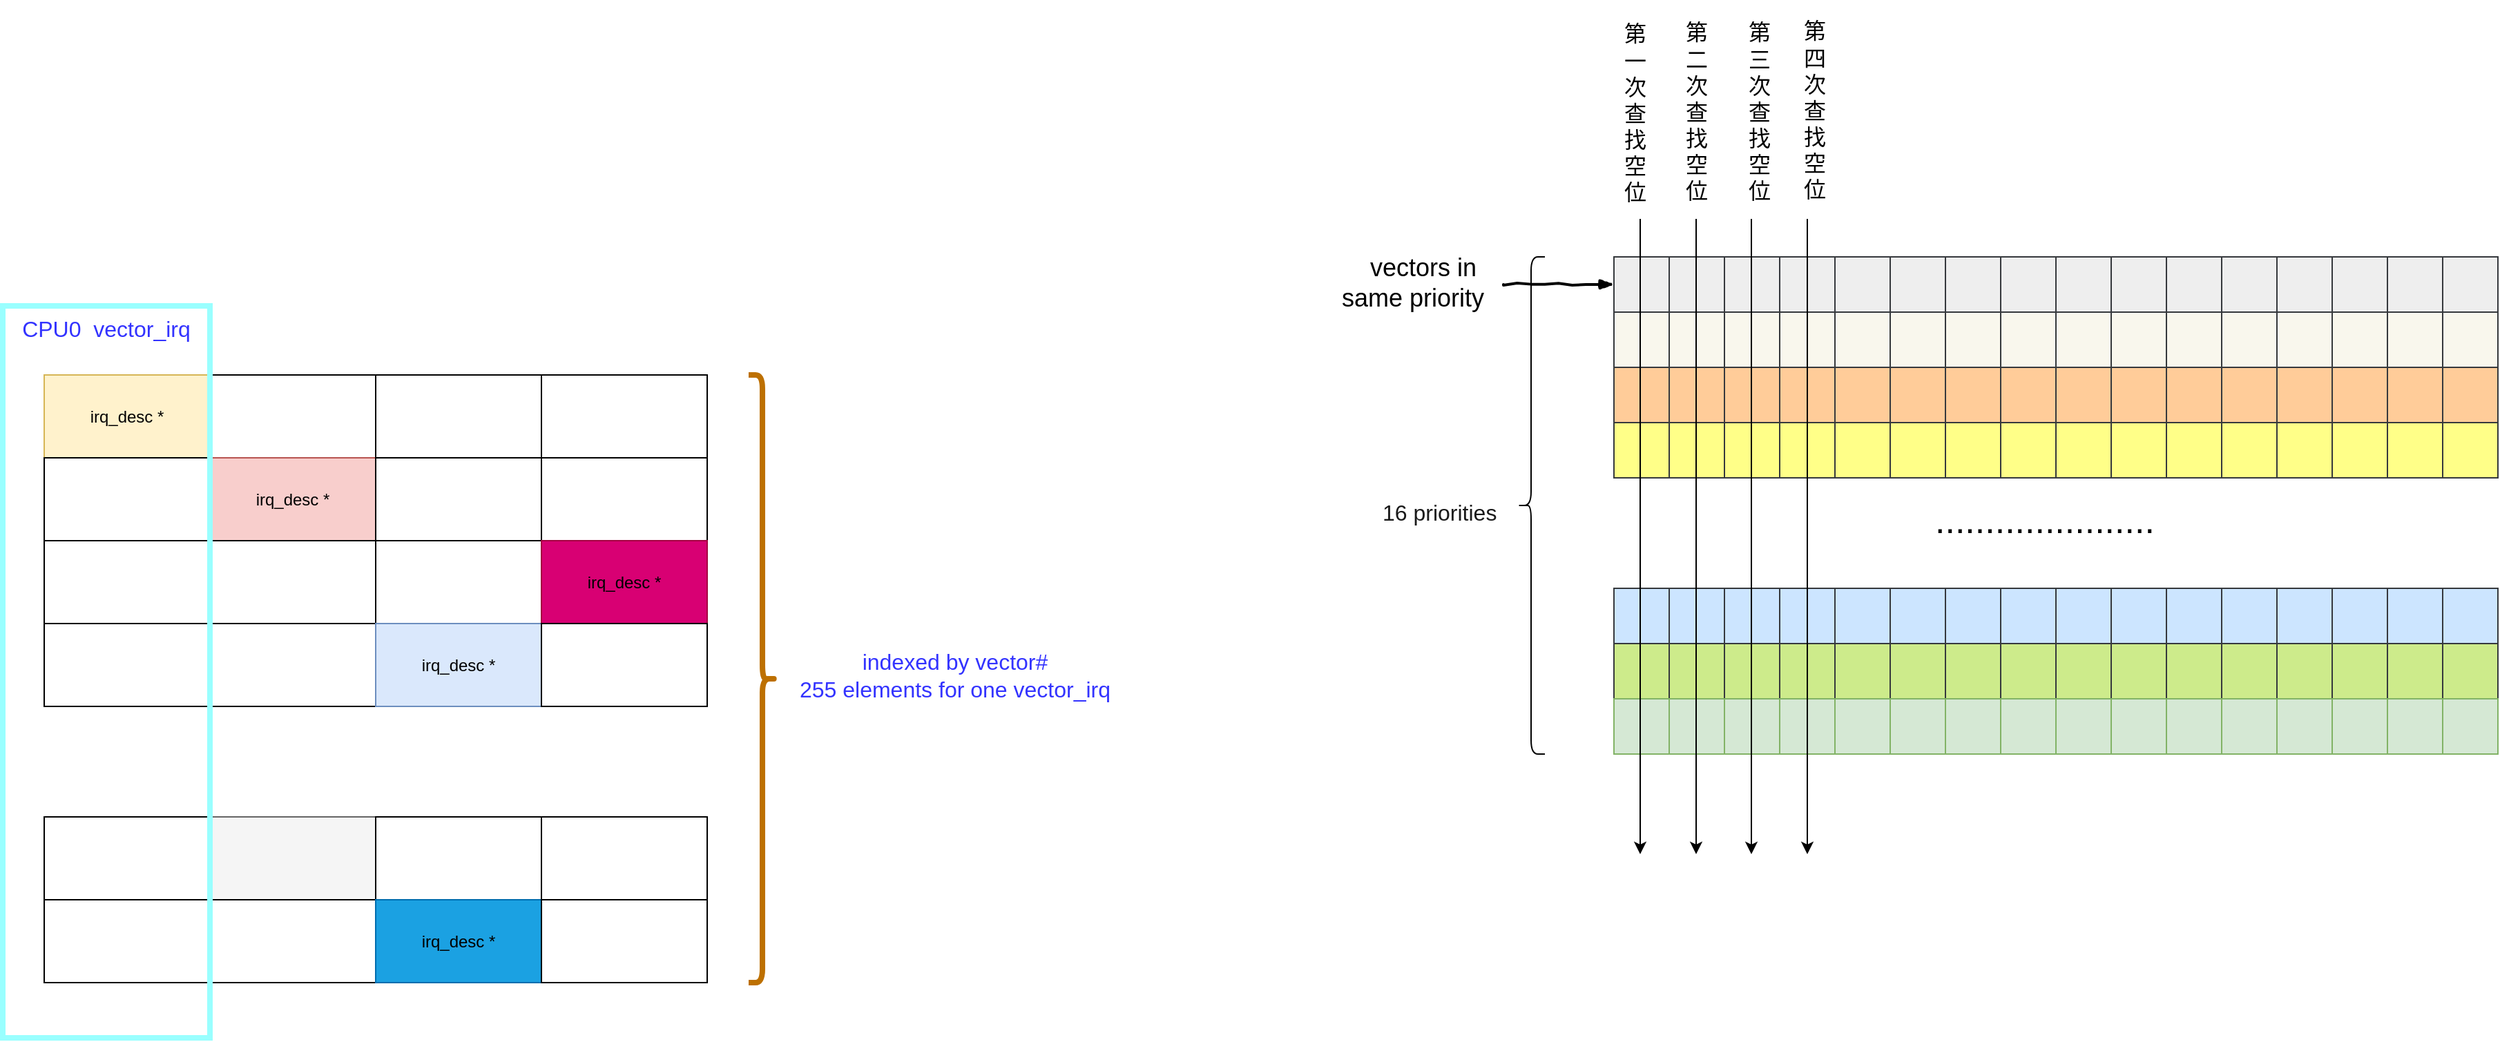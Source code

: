 <mxfile version="11.0.1" type="google"><diagram id="xqslfXuTKMQfwQznlj1H" name="Page-1"><mxGraphModel dx="1673" dy="1279" grid="1" gridSize="10" guides="1" tooltips="1" connect="1" arrows="1" fold="1" page="0" pageScale="1" pageWidth="827" pageHeight="1169" background="none" math="0" shadow="0"><root><mxCell id="0"/><mxCell id="1" parent="0"/><mxCell id="KPpeblg0DVU5gqMmjNjq-1" value="irq_desc *" style="rounded=0;whiteSpace=wrap;html=1;fillColor=#fff2cc;strokeColor=#d6b656;" vertex="1" parent="1"><mxGeometry x="107" y="122.5" width="120" height="60" as="geometry"/></mxCell><mxCell id="KPpeblg0DVU5gqMmjNjq-2" value="" style="rounded=0;whiteSpace=wrap;html=1;" vertex="1" parent="1"><mxGeometry x="107" y="182.5" width="120" height="60" as="geometry"/></mxCell><mxCell id="KPpeblg0DVU5gqMmjNjq-3" value="" style="rounded=0;whiteSpace=wrap;html=1;" vertex="1" parent="1"><mxGeometry x="107" y="242.5" width="120" height="60" as="geometry"/></mxCell><mxCell id="KPpeblg0DVU5gqMmjNjq-4" value="" style="rounded=0;whiteSpace=wrap;html=1;" vertex="1" parent="1"><mxGeometry x="107" y="302.5" width="120" height="60" as="geometry"/></mxCell><mxCell id="KPpeblg0DVU5gqMmjNjq-5" value="" style="rounded=0;whiteSpace=wrap;html=1;" vertex="1" parent="1"><mxGeometry x="107" y="442.5" width="120" height="60" as="geometry"/></mxCell><mxCell id="KPpeblg0DVU5gqMmjNjq-6" value="" style="rounded=0;whiteSpace=wrap;html=1;" vertex="1" parent="1"><mxGeometry x="107" y="502.5" width="120" height="60" as="geometry"/></mxCell><mxCell id="KPpeblg0DVU5gqMmjNjq-7" value="" style="rounded=0;whiteSpace=wrap;html=1;" vertex="1" parent="1"><mxGeometry x="227" y="122.5" width="120" height="60" as="geometry"/></mxCell><mxCell id="KPpeblg0DVU5gqMmjNjq-8" value="&lt;span style=&quot;white-space: normal&quot;&gt;irq_desc *&lt;/span&gt;" style="rounded=0;whiteSpace=wrap;html=1;fillColor=#f8cecc;strokeColor=#b85450;" vertex="1" parent="1"><mxGeometry x="227" y="182.5" width="120" height="60" as="geometry"/></mxCell><mxCell id="KPpeblg0DVU5gqMmjNjq-9" value="" style="rounded=0;whiteSpace=wrap;html=1;" vertex="1" parent="1"><mxGeometry x="227" y="242.5" width="120" height="60" as="geometry"/></mxCell><mxCell id="KPpeblg0DVU5gqMmjNjq-10" value="" style="rounded=0;whiteSpace=wrap;html=1;" vertex="1" parent="1"><mxGeometry x="227" y="302.5" width="120" height="60" as="geometry"/></mxCell><mxCell id="KPpeblg0DVU5gqMmjNjq-11" value="" style="rounded=0;whiteSpace=wrap;html=1;fillColor=#f5f5f5;strokeColor=#666666;fontColor=#333333;" vertex="1" parent="1"><mxGeometry x="227" y="442.5" width="120" height="60" as="geometry"/></mxCell><mxCell id="KPpeblg0DVU5gqMmjNjq-12" value="" style="rounded=0;whiteSpace=wrap;html=1;" vertex="1" parent="1"><mxGeometry x="227" y="502.5" width="120" height="60" as="geometry"/></mxCell><mxCell id="KPpeblg0DVU5gqMmjNjq-13" value="" style="rounded=0;whiteSpace=wrap;html=1;" vertex="1" parent="1"><mxGeometry x="347" y="122.5" width="120" height="60" as="geometry"/></mxCell><mxCell id="KPpeblg0DVU5gqMmjNjq-14" value="" style="rounded=0;whiteSpace=wrap;html=1;" vertex="1" parent="1"><mxGeometry x="347" y="182.5" width="120" height="60" as="geometry"/></mxCell><mxCell id="KPpeblg0DVU5gqMmjNjq-15" value="" style="rounded=0;whiteSpace=wrap;html=1;" vertex="1" parent="1"><mxGeometry x="347" y="242.5" width="120" height="60" as="geometry"/></mxCell><mxCell id="KPpeblg0DVU5gqMmjNjq-16" value="&lt;span style=&quot;white-space: normal&quot;&gt;irq_desc *&lt;/span&gt;" style="rounded=0;whiteSpace=wrap;html=1;fillColor=#dae8fc;strokeColor=#6c8ebf;" vertex="1" parent="1"><mxGeometry x="347" y="302.5" width="120" height="60" as="geometry"/></mxCell><mxCell id="KPpeblg0DVU5gqMmjNjq-17" value="" style="rounded=0;whiteSpace=wrap;html=1;" vertex="1" parent="1"><mxGeometry x="347" y="442.5" width="120" height="60" as="geometry"/></mxCell><mxCell id="KPpeblg0DVU5gqMmjNjq-18" value="&lt;span style=&quot;color: rgb(0 , 0 , 0) ; white-space: normal&quot;&gt;irq_desc *&lt;/span&gt;" style="rounded=0;whiteSpace=wrap;html=1;fillColor=#1ba1e2;strokeColor=#006EAF;fontColor=#ffffff;" vertex="1" parent="1"><mxGeometry x="347" y="502.5" width="120" height="60" as="geometry"/></mxCell><mxCell id="KPpeblg0DVU5gqMmjNjq-19" value="" style="rounded=0;whiteSpace=wrap;html=1;" vertex="1" parent="1"><mxGeometry x="467" y="122.5" width="120" height="60" as="geometry"/></mxCell><mxCell id="KPpeblg0DVU5gqMmjNjq-20" value="" style="rounded=0;whiteSpace=wrap;html=1;" vertex="1" parent="1"><mxGeometry x="467" y="182.5" width="120" height="60" as="geometry"/></mxCell><mxCell id="KPpeblg0DVU5gqMmjNjq-21" value="&lt;span style=&quot;color: rgb(0 , 0 , 0) ; white-space: normal&quot;&gt;irq_desc *&lt;/span&gt;" style="rounded=0;whiteSpace=wrap;html=1;fillColor=#d80073;strokeColor=#A50040;fontColor=#ffffff;" vertex="1" parent="1"><mxGeometry x="467" y="242.5" width="120" height="60" as="geometry"/></mxCell><mxCell id="KPpeblg0DVU5gqMmjNjq-22" value="" style="rounded=0;whiteSpace=wrap;html=1;" vertex="1" parent="1"><mxGeometry x="467" y="302.5" width="120" height="60" as="geometry"/></mxCell><mxCell id="KPpeblg0DVU5gqMmjNjq-23" value="" style="rounded=0;whiteSpace=wrap;html=1;" vertex="1" parent="1"><mxGeometry x="467" y="442.5" width="120" height="60" as="geometry"/></mxCell><mxCell id="KPpeblg0DVU5gqMmjNjq-24" value="" style="rounded=0;whiteSpace=wrap;html=1;" vertex="1" parent="1"><mxGeometry x="467" y="502.5" width="120" height="60" as="geometry"/></mxCell><mxCell id="KPpeblg0DVU5gqMmjNjq-26" value="CPU0&amp;nbsp; vector_irq" style="text;html=1;strokeColor=#99FFFF;fillColor=none;align=center;verticalAlign=top;whiteSpace=wrap;rounded=0;strokeWidth=4;fontSize=16;fontColor=#3333FF;" vertex="1" parent="1"><mxGeometry x="77" y="72.5" width="150" height="530" as="geometry"/></mxCell><mxCell id="KPpeblg0DVU5gqMmjNjq-28" value="" style="shape=curlyBracket;whiteSpace=wrap;html=1;rounded=1;strokeColor=#BD7000;strokeWidth=4;fillColor=#f0a30a;fontSize=16;fontColor=#ffffff;rotation=-180;" vertex="1" parent="1"><mxGeometry x="617" y="122.5" width="20" height="440" as="geometry"/></mxCell><mxCell id="KPpeblg0DVU5gqMmjNjq-30" value="indexed by vector#&lt;br&gt;255 elements for one vector_irq" style="text;html=1;strokeColor=none;fillColor=none;align=center;verticalAlign=middle;whiteSpace=wrap;rounded=0;fontSize=16;fontColor=#3333FF;" vertex="1" parent="1"><mxGeometry x="640" y="302.5" width="253" height="75" as="geometry"/></mxCell><mxCell id="KPpeblg0DVU5gqMmjNjq-32" value="" style="rounded=0;whiteSpace=wrap;html=1;strokeColor=#36393d;strokeWidth=1;fillColor=#eeeeee;fontSize=16;" vertex="1" parent="1"><mxGeometry x="1243.5" y="37" width="40" height="40" as="geometry"/></mxCell><mxCell id="KPpeblg0DVU5gqMmjNjq-33" value="" style="rounded=0;whiteSpace=wrap;html=1;strokeColor=#36393d;strokeWidth=1;fillColor=#eeeeee;fontSize=16;" vertex="1" parent="1"><mxGeometry x="1283.5" y="37" width="40" height="40" as="geometry"/></mxCell><mxCell id="KPpeblg0DVU5gqMmjNjq-34" value="" style="rounded=0;whiteSpace=wrap;html=1;strokeColor=#36393d;strokeWidth=1;fillColor=#eeeeee;fontSize=16;" vertex="1" parent="1"><mxGeometry x="1323.5" y="37" width="40" height="40" as="geometry"/></mxCell><mxCell id="KPpeblg0DVU5gqMmjNjq-35" value="" style="rounded=0;whiteSpace=wrap;html=1;strokeColor=#36393d;strokeWidth=1;fillColor=#eeeeee;fontSize=16;" vertex="1" parent="1"><mxGeometry x="1363.5" y="37" width="40" height="40" as="geometry"/></mxCell><mxCell id="KPpeblg0DVU5gqMmjNjq-36" value="" style="rounded=0;whiteSpace=wrap;html=1;strokeColor=#36393d;strokeWidth=1;fillColor=#eeeeee;fontSize=16;" vertex="1" parent="1"><mxGeometry x="1243.5" y="37" width="40" height="40" as="geometry"/></mxCell><mxCell id="KPpeblg0DVU5gqMmjNjq-37" value="" style="rounded=0;whiteSpace=wrap;html=1;strokeColor=#36393d;strokeWidth=1;fillColor=#eeeeee;fontSize=16;" vertex="1" parent="1"><mxGeometry x="1403.5" y="37" width="40" height="40" as="geometry"/></mxCell><mxCell id="KPpeblg0DVU5gqMmjNjq-38" value="" style="rounded=0;whiteSpace=wrap;html=1;strokeColor=#36393d;strokeWidth=1;fillColor=#eeeeee;fontSize=16;" vertex="1" parent="1"><mxGeometry x="1443.5" y="37" width="40" height="40" as="geometry"/></mxCell><mxCell id="KPpeblg0DVU5gqMmjNjq-39" value="" style="rounded=0;whiteSpace=wrap;html=1;strokeColor=#36393d;strokeWidth=1;fillColor=#eeeeee;fontSize=16;" vertex="1" parent="1"><mxGeometry x="1483.5" y="37" width="40" height="40" as="geometry"/></mxCell><mxCell id="KPpeblg0DVU5gqMmjNjq-40" value="" style="rounded=0;whiteSpace=wrap;html=1;strokeColor=#36393d;strokeWidth=1;fillColor=#eeeeee;fontSize=16;" vertex="1" parent="1"><mxGeometry x="1523.5" y="37" width="40" height="40" as="geometry"/></mxCell><mxCell id="KPpeblg0DVU5gqMmjNjq-41" value="" style="rounded=0;whiteSpace=wrap;html=1;strokeColor=#36393d;strokeWidth=1;fillColor=#eeeeee;fontSize=16;" vertex="1" parent="1"><mxGeometry x="1403.5" y="37" width="40" height="40" as="geometry"/></mxCell><mxCell id="KPpeblg0DVU5gqMmjNjq-42" value="" style="rounded=0;whiteSpace=wrap;html=1;strokeColor=#36393d;strokeWidth=1;fillColor=#eeeeee;fontSize=16;" vertex="1" parent="1"><mxGeometry x="1563.5" y="37" width="40" height="40" as="geometry"/></mxCell><mxCell id="KPpeblg0DVU5gqMmjNjq-43" value="" style="rounded=0;whiteSpace=wrap;html=1;strokeColor=#36393d;strokeWidth=1;fillColor=#eeeeee;fontSize=16;" vertex="1" parent="1"><mxGeometry x="1603.5" y="37" width="40" height="40" as="geometry"/></mxCell><mxCell id="KPpeblg0DVU5gqMmjNjq-44" value="" style="rounded=0;whiteSpace=wrap;html=1;strokeColor=#36393d;strokeWidth=1;fillColor=#eeeeee;fontSize=16;" vertex="1" parent="1"><mxGeometry x="1643.5" y="37" width="40" height="40" as="geometry"/></mxCell><mxCell id="KPpeblg0DVU5gqMmjNjq-45" value="" style="rounded=0;whiteSpace=wrap;html=1;strokeColor=#36393d;strokeWidth=1;fillColor=#eeeeee;fontSize=16;" vertex="1" parent="1"><mxGeometry x="1683.5" y="37" width="40" height="40" as="geometry"/></mxCell><mxCell id="KPpeblg0DVU5gqMmjNjq-46" value="" style="rounded=0;whiteSpace=wrap;html=1;strokeColor=#36393d;strokeWidth=1;fillColor=#eeeeee;fontSize=16;" vertex="1" parent="1"><mxGeometry x="1563.5" y="37" width="40" height="40" as="geometry"/></mxCell><mxCell id="KPpeblg0DVU5gqMmjNjq-47" value="" style="rounded=0;whiteSpace=wrap;html=1;strokeColor=#36393d;strokeWidth=1;fillColor=#eeeeee;fontSize=16;" vertex="1" parent="1"><mxGeometry x="1723.5" y="37" width="40" height="40" as="geometry"/></mxCell><mxCell id="KPpeblg0DVU5gqMmjNjq-48" value="" style="rounded=0;whiteSpace=wrap;html=1;strokeColor=#36393d;strokeWidth=1;fillColor=#eeeeee;fontSize=16;" vertex="1" parent="1"><mxGeometry x="1763.5" y="37" width="40" height="40" as="geometry"/></mxCell><mxCell id="KPpeblg0DVU5gqMmjNjq-49" value="" style="rounded=0;whiteSpace=wrap;html=1;strokeColor=#36393d;strokeWidth=1;fillColor=#eeeeee;fontSize=16;" vertex="1" parent="1"><mxGeometry x="1803.5" y="37" width="40" height="40" as="geometry"/></mxCell><mxCell id="KPpeblg0DVU5gqMmjNjq-50" value="" style="rounded=0;whiteSpace=wrap;html=1;strokeColor=#36393d;strokeWidth=1;fillColor=#eeeeee;fontSize=16;" vertex="1" parent="1"><mxGeometry x="1843.5" y="37" width="40" height="40" as="geometry"/></mxCell><mxCell id="KPpeblg0DVU5gqMmjNjq-51" value="" style="rounded=0;whiteSpace=wrap;html=1;strokeColor=#36393d;strokeWidth=1;fillColor=#eeeeee;fontSize=16;" vertex="1" parent="1"><mxGeometry x="1723.5" y="37" width="40" height="40" as="geometry"/></mxCell><mxCell id="KPpeblg0DVU5gqMmjNjq-52" value="" style="rounded=0;whiteSpace=wrap;html=1;strokeColor=#36393d;strokeWidth=1;fillColor=#f9f7ed;fontSize=16;" vertex="1" parent="1"><mxGeometry x="1243.5" y="77" width="40" height="40" as="geometry"/></mxCell><mxCell id="KPpeblg0DVU5gqMmjNjq-53" value="" style="rounded=0;whiteSpace=wrap;html=1;strokeColor=#36393d;strokeWidth=1;fillColor=#f9f7ed;fontSize=16;" vertex="1" parent="1"><mxGeometry x="1283.5" y="77" width="40" height="40" as="geometry"/></mxCell><mxCell id="KPpeblg0DVU5gqMmjNjq-54" value="" style="rounded=0;whiteSpace=wrap;html=1;strokeColor=#36393d;strokeWidth=1;fillColor=#f9f7ed;fontSize=16;" vertex="1" parent="1"><mxGeometry x="1323.5" y="77" width="40" height="40" as="geometry"/></mxCell><mxCell id="KPpeblg0DVU5gqMmjNjq-55" value="" style="rounded=0;whiteSpace=wrap;html=1;strokeColor=#36393d;strokeWidth=1;fillColor=#f9f7ed;fontSize=16;" vertex="1" parent="1"><mxGeometry x="1363.5" y="77" width="40" height="40" as="geometry"/></mxCell><mxCell id="KPpeblg0DVU5gqMmjNjq-56" value="" style="rounded=0;whiteSpace=wrap;html=1;strokeColor=#36393d;strokeWidth=1;fillColor=#f9f7ed;fontSize=16;" vertex="1" parent="1"><mxGeometry x="1243.5" y="77" width="40" height="40" as="geometry"/></mxCell><mxCell id="KPpeblg0DVU5gqMmjNjq-57" value="" style="rounded=0;whiteSpace=wrap;html=1;strokeColor=#36393d;strokeWidth=1;fillColor=#f9f7ed;fontSize=16;" vertex="1" parent="1"><mxGeometry x="1403.5" y="77" width="40" height="40" as="geometry"/></mxCell><mxCell id="KPpeblg0DVU5gqMmjNjq-58" value="" style="rounded=0;whiteSpace=wrap;html=1;strokeColor=#36393d;strokeWidth=1;fillColor=#f9f7ed;fontSize=16;" vertex="1" parent="1"><mxGeometry x="1443.5" y="77" width="40" height="40" as="geometry"/></mxCell><mxCell id="KPpeblg0DVU5gqMmjNjq-59" value="" style="rounded=0;whiteSpace=wrap;html=1;strokeColor=#36393d;strokeWidth=1;fillColor=#f9f7ed;fontSize=16;" vertex="1" parent="1"><mxGeometry x="1483.5" y="77" width="40" height="40" as="geometry"/></mxCell><mxCell id="KPpeblg0DVU5gqMmjNjq-60" value="" style="rounded=0;whiteSpace=wrap;html=1;strokeColor=#36393d;strokeWidth=1;fillColor=#f9f7ed;fontSize=16;" vertex="1" parent="1"><mxGeometry x="1523.5" y="77" width="40" height="40" as="geometry"/></mxCell><mxCell id="KPpeblg0DVU5gqMmjNjq-61" value="" style="rounded=0;whiteSpace=wrap;html=1;strokeColor=#36393d;strokeWidth=1;fillColor=#f9f7ed;fontSize=16;" vertex="1" parent="1"><mxGeometry x="1403.5" y="77" width="40" height="40" as="geometry"/></mxCell><mxCell id="KPpeblg0DVU5gqMmjNjq-62" value="" style="rounded=0;whiteSpace=wrap;html=1;strokeColor=#36393d;strokeWidth=1;fillColor=#f9f7ed;fontSize=16;" vertex="1" parent="1"><mxGeometry x="1563.5" y="77" width="40" height="40" as="geometry"/></mxCell><mxCell id="KPpeblg0DVU5gqMmjNjq-63" value="" style="rounded=0;whiteSpace=wrap;html=1;strokeColor=#36393d;strokeWidth=1;fillColor=#f9f7ed;fontSize=16;" vertex="1" parent="1"><mxGeometry x="1603.5" y="77" width="40" height="40" as="geometry"/></mxCell><mxCell id="KPpeblg0DVU5gqMmjNjq-64" value="" style="rounded=0;whiteSpace=wrap;html=1;strokeColor=#36393d;strokeWidth=1;fillColor=#f9f7ed;fontSize=16;" vertex="1" parent="1"><mxGeometry x="1643.5" y="77" width="40" height="40" as="geometry"/></mxCell><mxCell id="KPpeblg0DVU5gqMmjNjq-65" value="" style="rounded=0;whiteSpace=wrap;html=1;strokeColor=#36393d;strokeWidth=1;fillColor=#f9f7ed;fontSize=16;" vertex="1" parent="1"><mxGeometry x="1683.5" y="77" width="40" height="40" as="geometry"/></mxCell><mxCell id="KPpeblg0DVU5gqMmjNjq-66" value="" style="rounded=0;whiteSpace=wrap;html=1;strokeColor=#36393d;strokeWidth=1;fillColor=#f9f7ed;fontSize=16;" vertex="1" parent="1"><mxGeometry x="1563.5" y="77" width="40" height="40" as="geometry"/></mxCell><mxCell id="KPpeblg0DVU5gqMmjNjq-67" value="" style="rounded=0;whiteSpace=wrap;html=1;strokeColor=#36393d;strokeWidth=1;fillColor=#f9f7ed;fontSize=16;" vertex="1" parent="1"><mxGeometry x="1723.5" y="77" width="40" height="40" as="geometry"/></mxCell><mxCell id="KPpeblg0DVU5gqMmjNjq-68" value="" style="rounded=0;whiteSpace=wrap;html=1;strokeColor=#36393d;strokeWidth=1;fillColor=#f9f7ed;fontSize=16;" vertex="1" parent="1"><mxGeometry x="1763.5" y="77" width="40" height="40" as="geometry"/></mxCell><mxCell id="KPpeblg0DVU5gqMmjNjq-69" value="" style="rounded=0;whiteSpace=wrap;html=1;strokeColor=#36393d;strokeWidth=1;fillColor=#f9f7ed;fontSize=16;" vertex="1" parent="1"><mxGeometry x="1803.5" y="77" width="40" height="40" as="geometry"/></mxCell><mxCell id="KPpeblg0DVU5gqMmjNjq-70" value="" style="rounded=0;whiteSpace=wrap;html=1;strokeColor=#36393d;strokeWidth=1;fillColor=#f9f7ed;fontSize=16;" vertex="1" parent="1"><mxGeometry x="1843.5" y="77" width="40" height="40" as="geometry"/></mxCell><mxCell id="KPpeblg0DVU5gqMmjNjq-71" value="" style="rounded=0;whiteSpace=wrap;html=1;strokeColor=#36393d;strokeWidth=1;fillColor=#f9f7ed;fontSize=16;" vertex="1" parent="1"><mxGeometry x="1723.5" y="77" width="40" height="40" as="geometry"/></mxCell><mxCell id="KPpeblg0DVU5gqMmjNjq-72" value="" style="rounded=0;whiteSpace=wrap;html=1;strokeColor=#36393d;strokeWidth=1;fillColor=#ffcc99;fontSize=16;" vertex="1" parent="1"><mxGeometry x="1243.5" y="117" width="40" height="40" as="geometry"/></mxCell><mxCell id="KPpeblg0DVU5gqMmjNjq-73" value="" style="rounded=0;whiteSpace=wrap;html=1;strokeColor=#36393d;strokeWidth=1;fillColor=#ffcc99;fontSize=16;" vertex="1" parent="1"><mxGeometry x="1283.5" y="117" width="40" height="40" as="geometry"/></mxCell><mxCell id="KPpeblg0DVU5gqMmjNjq-74" value="" style="rounded=0;whiteSpace=wrap;html=1;strokeColor=#36393d;strokeWidth=1;fillColor=#ffcc99;fontSize=16;" vertex="1" parent="1"><mxGeometry x="1323.5" y="117" width="40" height="40" as="geometry"/></mxCell><mxCell id="KPpeblg0DVU5gqMmjNjq-75" value="" style="rounded=0;whiteSpace=wrap;html=1;strokeColor=#36393d;strokeWidth=1;fillColor=#ffcc99;fontSize=16;" vertex="1" parent="1"><mxGeometry x="1363.5" y="117" width="40" height="40" as="geometry"/></mxCell><mxCell id="KPpeblg0DVU5gqMmjNjq-76" value="" style="rounded=0;whiteSpace=wrap;html=1;strokeColor=#36393d;strokeWidth=1;fillColor=#ffcc99;fontSize=16;" vertex="1" parent="1"><mxGeometry x="1243.5" y="117" width="40" height="40" as="geometry"/></mxCell><mxCell id="KPpeblg0DVU5gqMmjNjq-77" value="" style="rounded=0;whiteSpace=wrap;html=1;strokeColor=#36393d;strokeWidth=1;fillColor=#ffcc99;fontSize=16;" vertex="1" parent="1"><mxGeometry x="1403.5" y="117" width="40" height="40" as="geometry"/></mxCell><mxCell id="KPpeblg0DVU5gqMmjNjq-78" value="" style="rounded=0;whiteSpace=wrap;html=1;strokeColor=#36393d;strokeWidth=1;fillColor=#ffcc99;fontSize=16;" vertex="1" parent="1"><mxGeometry x="1443.5" y="117" width="40" height="40" as="geometry"/></mxCell><mxCell id="KPpeblg0DVU5gqMmjNjq-79" value="" style="rounded=0;whiteSpace=wrap;html=1;strokeColor=#36393d;strokeWidth=1;fillColor=#ffcc99;fontSize=16;" vertex="1" parent="1"><mxGeometry x="1483.5" y="117" width="40" height="40" as="geometry"/></mxCell><mxCell id="KPpeblg0DVU5gqMmjNjq-80" value="" style="rounded=0;whiteSpace=wrap;html=1;strokeColor=#36393d;strokeWidth=1;fillColor=#ffcc99;fontSize=16;" vertex="1" parent="1"><mxGeometry x="1523.5" y="117" width="40" height="40" as="geometry"/></mxCell><mxCell id="KPpeblg0DVU5gqMmjNjq-81" value="" style="rounded=0;whiteSpace=wrap;html=1;strokeColor=#36393d;strokeWidth=1;fillColor=#ffcc99;fontSize=16;" vertex="1" parent="1"><mxGeometry x="1403.5" y="117" width="40" height="40" as="geometry"/></mxCell><mxCell id="KPpeblg0DVU5gqMmjNjq-82" value="" style="rounded=0;whiteSpace=wrap;html=1;strokeColor=#36393d;strokeWidth=1;fillColor=#ffcc99;fontSize=16;" vertex="1" parent="1"><mxGeometry x="1563.5" y="117" width="40" height="40" as="geometry"/></mxCell><mxCell id="KPpeblg0DVU5gqMmjNjq-83" value="" style="rounded=0;whiteSpace=wrap;html=1;strokeColor=#36393d;strokeWidth=1;fillColor=#ffcc99;fontSize=16;" vertex="1" parent="1"><mxGeometry x="1603.5" y="117" width="40" height="40" as="geometry"/></mxCell><mxCell id="KPpeblg0DVU5gqMmjNjq-84" value="" style="rounded=0;whiteSpace=wrap;html=1;strokeColor=#36393d;strokeWidth=1;fillColor=#ffcc99;fontSize=16;" vertex="1" parent="1"><mxGeometry x="1643.5" y="117" width="40" height="40" as="geometry"/></mxCell><mxCell id="KPpeblg0DVU5gqMmjNjq-85" value="" style="rounded=0;whiteSpace=wrap;html=1;strokeColor=#36393d;strokeWidth=1;fillColor=#ffcc99;fontSize=16;" vertex="1" parent="1"><mxGeometry x="1683.5" y="117" width="40" height="40" as="geometry"/></mxCell><mxCell id="KPpeblg0DVU5gqMmjNjq-86" value="" style="rounded=0;whiteSpace=wrap;html=1;strokeColor=#36393d;strokeWidth=1;fillColor=#ffcc99;fontSize=16;" vertex="1" parent="1"><mxGeometry x="1563.5" y="117" width="40" height="40" as="geometry"/></mxCell><mxCell id="KPpeblg0DVU5gqMmjNjq-87" value="" style="rounded=0;whiteSpace=wrap;html=1;strokeColor=#36393d;strokeWidth=1;fillColor=#ffcc99;fontSize=16;" vertex="1" parent="1"><mxGeometry x="1723.5" y="117" width="40" height="40" as="geometry"/></mxCell><mxCell id="KPpeblg0DVU5gqMmjNjq-88" value="" style="rounded=0;whiteSpace=wrap;html=1;strokeColor=#36393d;strokeWidth=1;fillColor=#ffcc99;fontSize=16;" vertex="1" parent="1"><mxGeometry x="1763.5" y="117" width="40" height="40" as="geometry"/></mxCell><mxCell id="KPpeblg0DVU5gqMmjNjq-89" value="" style="rounded=0;whiteSpace=wrap;html=1;strokeColor=#36393d;strokeWidth=1;fillColor=#ffcc99;fontSize=16;" vertex="1" parent="1"><mxGeometry x="1803.5" y="117" width="40" height="40" as="geometry"/></mxCell><mxCell id="KPpeblg0DVU5gqMmjNjq-90" value="" style="rounded=0;whiteSpace=wrap;html=1;strokeColor=#36393d;strokeWidth=1;fillColor=#ffcc99;fontSize=16;" vertex="1" parent="1"><mxGeometry x="1843.5" y="117" width="40" height="40" as="geometry"/></mxCell><mxCell id="KPpeblg0DVU5gqMmjNjq-91" value="" style="rounded=0;whiteSpace=wrap;html=1;strokeColor=#36393d;strokeWidth=1;fillColor=#ffcc99;fontSize=16;" vertex="1" parent="1"><mxGeometry x="1723.5" y="117" width="40" height="40" as="geometry"/></mxCell><mxCell id="KPpeblg0DVU5gqMmjNjq-92" value="" style="rounded=0;whiteSpace=wrap;html=1;strokeColor=#36393d;strokeWidth=1;fillColor=#ffff88;fontSize=16;" vertex="1" parent="1"><mxGeometry x="1243.5" y="157" width="40" height="40" as="geometry"/></mxCell><mxCell id="KPpeblg0DVU5gqMmjNjq-93" value="" style="rounded=0;whiteSpace=wrap;html=1;strokeColor=#36393d;strokeWidth=1;fillColor=#ffff88;fontSize=16;" vertex="1" parent="1"><mxGeometry x="1283.5" y="157" width="40" height="40" as="geometry"/></mxCell><mxCell id="KPpeblg0DVU5gqMmjNjq-94" value="" style="rounded=0;whiteSpace=wrap;html=1;strokeColor=#36393d;strokeWidth=1;fillColor=#ffff88;fontSize=16;" vertex="1" parent="1"><mxGeometry x="1323.5" y="157" width="40" height="40" as="geometry"/></mxCell><mxCell id="KPpeblg0DVU5gqMmjNjq-95" value="" style="rounded=0;whiteSpace=wrap;html=1;strokeColor=#36393d;strokeWidth=1;fillColor=#ffff88;fontSize=16;" vertex="1" parent="1"><mxGeometry x="1363.5" y="157" width="40" height="40" as="geometry"/></mxCell><mxCell id="KPpeblg0DVU5gqMmjNjq-96" value="" style="rounded=0;whiteSpace=wrap;html=1;strokeColor=#36393d;strokeWidth=1;fillColor=#ffff88;fontSize=16;" vertex="1" parent="1"><mxGeometry x="1243.5" y="157" width="40" height="40" as="geometry"/></mxCell><mxCell id="KPpeblg0DVU5gqMmjNjq-97" value="" style="rounded=0;whiteSpace=wrap;html=1;strokeColor=#36393d;strokeWidth=1;fillColor=#ffff88;fontSize=16;" vertex="1" parent="1"><mxGeometry x="1403.5" y="157" width="40" height="40" as="geometry"/></mxCell><mxCell id="KPpeblg0DVU5gqMmjNjq-98" value="" style="rounded=0;whiteSpace=wrap;html=1;strokeColor=#36393d;strokeWidth=1;fillColor=#ffff88;fontSize=16;" vertex="1" parent="1"><mxGeometry x="1443.5" y="157" width="40" height="40" as="geometry"/></mxCell><mxCell id="KPpeblg0DVU5gqMmjNjq-99" value="" style="rounded=0;whiteSpace=wrap;html=1;strokeColor=#36393d;strokeWidth=1;fillColor=#ffff88;fontSize=16;" vertex="1" parent="1"><mxGeometry x="1483.5" y="157" width="40" height="40" as="geometry"/></mxCell><mxCell id="KPpeblg0DVU5gqMmjNjq-100" value="" style="rounded=0;whiteSpace=wrap;html=1;strokeColor=#36393d;strokeWidth=1;fillColor=#ffff88;fontSize=16;" vertex="1" parent="1"><mxGeometry x="1523.5" y="157" width="40" height="40" as="geometry"/></mxCell><mxCell id="KPpeblg0DVU5gqMmjNjq-101" value="" style="rounded=0;whiteSpace=wrap;html=1;strokeColor=#36393d;strokeWidth=1;fillColor=#ffff88;fontSize=16;" vertex="1" parent="1"><mxGeometry x="1403.5" y="157" width="40" height="40" as="geometry"/></mxCell><mxCell id="KPpeblg0DVU5gqMmjNjq-102" value="" style="rounded=0;whiteSpace=wrap;html=1;strokeColor=#36393d;strokeWidth=1;fillColor=#ffff88;fontSize=16;" vertex="1" parent="1"><mxGeometry x="1563.5" y="157" width="40" height="40" as="geometry"/></mxCell><mxCell id="KPpeblg0DVU5gqMmjNjq-103" value="" style="rounded=0;whiteSpace=wrap;html=1;strokeColor=#36393d;strokeWidth=1;fillColor=#ffff88;fontSize=16;" vertex="1" parent="1"><mxGeometry x="1603.5" y="157" width="40" height="40" as="geometry"/></mxCell><mxCell id="KPpeblg0DVU5gqMmjNjq-104" value="" style="rounded=0;whiteSpace=wrap;html=1;strokeColor=#36393d;strokeWidth=1;fillColor=#ffff88;fontSize=16;" vertex="1" parent="1"><mxGeometry x="1643.5" y="157" width="40" height="40" as="geometry"/></mxCell><mxCell id="KPpeblg0DVU5gqMmjNjq-105" value="" style="rounded=0;whiteSpace=wrap;html=1;strokeColor=#36393d;strokeWidth=1;fillColor=#ffff88;fontSize=16;" vertex="1" parent="1"><mxGeometry x="1683.5" y="157" width="40" height="40" as="geometry"/></mxCell><mxCell id="KPpeblg0DVU5gqMmjNjq-106" value="" style="rounded=0;whiteSpace=wrap;html=1;strokeColor=#36393d;strokeWidth=1;fillColor=#ffff88;fontSize=16;" vertex="1" parent="1"><mxGeometry x="1563.5" y="157" width="40" height="40" as="geometry"/></mxCell><mxCell id="KPpeblg0DVU5gqMmjNjq-107" value="" style="rounded=0;whiteSpace=wrap;html=1;strokeColor=#36393d;strokeWidth=1;fillColor=#ffff88;fontSize=16;" vertex="1" parent="1"><mxGeometry x="1723.5" y="157" width="40" height="40" as="geometry"/></mxCell><mxCell id="KPpeblg0DVU5gqMmjNjq-108" value="" style="rounded=0;whiteSpace=wrap;html=1;strokeColor=#36393d;strokeWidth=1;fillColor=#ffff88;fontSize=16;" vertex="1" parent="1"><mxGeometry x="1763.5" y="157" width="40" height="40" as="geometry"/></mxCell><mxCell id="KPpeblg0DVU5gqMmjNjq-109" value="" style="rounded=0;whiteSpace=wrap;html=1;strokeColor=#36393d;strokeWidth=1;fillColor=#ffff88;fontSize=16;" vertex="1" parent="1"><mxGeometry x="1803.5" y="157" width="40" height="40" as="geometry"/></mxCell><mxCell id="KPpeblg0DVU5gqMmjNjq-110" value="" style="rounded=0;whiteSpace=wrap;html=1;strokeColor=#36393d;strokeWidth=1;fillColor=#ffff88;fontSize=16;" vertex="1" parent="1"><mxGeometry x="1843.5" y="157" width="40" height="40" as="geometry"/></mxCell><mxCell id="KPpeblg0DVU5gqMmjNjq-111" value="" style="rounded=0;whiteSpace=wrap;html=1;strokeColor=#36393d;strokeWidth=1;fillColor=#ffff88;fontSize=16;" vertex="1" parent="1"><mxGeometry x="1723.5" y="157" width="40" height="40" as="geometry"/></mxCell><mxCell id="KPpeblg0DVU5gqMmjNjq-292" value="" style="rounded=0;whiteSpace=wrap;html=1;strokeColor=#36393d;strokeWidth=1;fillColor=#cce5ff;fontSize=16;" vertex="1" parent="1"><mxGeometry x="1243.5" y="277" width="40" height="40" as="geometry"/></mxCell><mxCell id="KPpeblg0DVU5gqMmjNjq-293" value="" style="rounded=0;whiteSpace=wrap;html=1;strokeColor=#36393d;strokeWidth=1;fillColor=#cce5ff;fontSize=16;" vertex="1" parent="1"><mxGeometry x="1283.5" y="277" width="40" height="40" as="geometry"/></mxCell><mxCell id="KPpeblg0DVU5gqMmjNjq-294" value="" style="rounded=0;whiteSpace=wrap;html=1;strokeColor=#36393d;strokeWidth=1;fillColor=#cce5ff;fontSize=16;" vertex="1" parent="1"><mxGeometry x="1323.5" y="277" width="40" height="40" as="geometry"/></mxCell><mxCell id="KPpeblg0DVU5gqMmjNjq-295" value="" style="rounded=0;whiteSpace=wrap;html=1;strokeColor=#36393d;strokeWidth=1;fillColor=#cce5ff;fontSize=16;" vertex="1" parent="1"><mxGeometry x="1363.5" y="277" width="40" height="40" as="geometry"/></mxCell><mxCell id="KPpeblg0DVU5gqMmjNjq-296" value="" style="rounded=0;whiteSpace=wrap;html=1;strokeColor=#36393d;strokeWidth=1;fillColor=#cce5ff;fontSize=16;" vertex="1" parent="1"><mxGeometry x="1243.5" y="277" width="40" height="40" as="geometry"/></mxCell><mxCell id="KPpeblg0DVU5gqMmjNjq-297" value="" style="rounded=0;whiteSpace=wrap;html=1;strokeColor=#36393d;strokeWidth=1;fillColor=#cce5ff;fontSize=16;" vertex="1" parent="1"><mxGeometry x="1403.5" y="277" width="40" height="40" as="geometry"/></mxCell><mxCell id="KPpeblg0DVU5gqMmjNjq-298" value="" style="rounded=0;whiteSpace=wrap;html=1;strokeColor=#36393d;strokeWidth=1;fillColor=#cce5ff;fontSize=16;" vertex="1" parent="1"><mxGeometry x="1443.5" y="277" width="40" height="40" as="geometry"/></mxCell><mxCell id="KPpeblg0DVU5gqMmjNjq-299" value="" style="rounded=0;whiteSpace=wrap;html=1;strokeColor=#36393d;strokeWidth=1;fillColor=#cce5ff;fontSize=16;" vertex="1" parent="1"><mxGeometry x="1483.5" y="277" width="40" height="40" as="geometry"/></mxCell><mxCell id="KPpeblg0DVU5gqMmjNjq-300" value="" style="rounded=0;whiteSpace=wrap;html=1;strokeColor=#36393d;strokeWidth=1;fillColor=#cce5ff;fontSize=16;" vertex="1" parent="1"><mxGeometry x="1523.5" y="277" width="40" height="40" as="geometry"/></mxCell><mxCell id="KPpeblg0DVU5gqMmjNjq-301" value="" style="rounded=0;whiteSpace=wrap;html=1;strokeColor=#36393d;strokeWidth=1;fillColor=#cce5ff;fontSize=16;" vertex="1" parent="1"><mxGeometry x="1403.5" y="277" width="40" height="40" as="geometry"/></mxCell><mxCell id="KPpeblg0DVU5gqMmjNjq-302" value="" style="rounded=0;whiteSpace=wrap;html=1;strokeColor=#36393d;strokeWidth=1;fillColor=#cce5ff;fontSize=16;" vertex="1" parent="1"><mxGeometry x="1563.5" y="277" width="40" height="40" as="geometry"/></mxCell><mxCell id="KPpeblg0DVU5gqMmjNjq-303" value="" style="rounded=0;whiteSpace=wrap;html=1;strokeColor=#36393d;strokeWidth=1;fillColor=#cce5ff;fontSize=16;" vertex="1" parent="1"><mxGeometry x="1603.5" y="277" width="40" height="40" as="geometry"/></mxCell><mxCell id="KPpeblg0DVU5gqMmjNjq-304" value="" style="rounded=0;whiteSpace=wrap;html=1;strokeColor=#36393d;strokeWidth=1;fillColor=#cce5ff;fontSize=16;" vertex="1" parent="1"><mxGeometry x="1643.5" y="277" width="40" height="40" as="geometry"/></mxCell><mxCell id="KPpeblg0DVU5gqMmjNjq-305" value="" style="rounded=0;whiteSpace=wrap;html=1;strokeColor=#36393d;strokeWidth=1;fillColor=#cce5ff;fontSize=16;" vertex="1" parent="1"><mxGeometry x="1683.5" y="277" width="40" height="40" as="geometry"/></mxCell><mxCell id="KPpeblg0DVU5gqMmjNjq-306" value="" style="rounded=0;whiteSpace=wrap;html=1;strokeColor=#36393d;strokeWidth=1;fillColor=#cce5ff;fontSize=16;" vertex="1" parent="1"><mxGeometry x="1563.5" y="277" width="40" height="40" as="geometry"/></mxCell><mxCell id="KPpeblg0DVU5gqMmjNjq-307" value="" style="rounded=0;whiteSpace=wrap;html=1;strokeColor=#36393d;strokeWidth=1;fillColor=#cce5ff;fontSize=16;" vertex="1" parent="1"><mxGeometry x="1723.5" y="277" width="40" height="40" as="geometry"/></mxCell><mxCell id="KPpeblg0DVU5gqMmjNjq-308" value="" style="rounded=0;whiteSpace=wrap;html=1;strokeColor=#36393d;strokeWidth=1;fillColor=#cce5ff;fontSize=16;" vertex="1" parent="1"><mxGeometry x="1763.5" y="277" width="40" height="40" as="geometry"/></mxCell><mxCell id="KPpeblg0DVU5gqMmjNjq-309" value="" style="rounded=0;whiteSpace=wrap;html=1;strokeColor=#36393d;strokeWidth=1;fillColor=#cce5ff;fontSize=16;" vertex="1" parent="1"><mxGeometry x="1803.5" y="277" width="40" height="40" as="geometry"/></mxCell><mxCell id="KPpeblg0DVU5gqMmjNjq-310" value="" style="rounded=0;whiteSpace=wrap;html=1;strokeColor=#36393d;strokeWidth=1;fillColor=#cce5ff;fontSize=16;" vertex="1" parent="1"><mxGeometry x="1843.5" y="277" width="40" height="40" as="geometry"/></mxCell><mxCell id="KPpeblg0DVU5gqMmjNjq-311" value="" style="rounded=0;whiteSpace=wrap;html=1;strokeColor=#36393d;strokeWidth=1;fillColor=#cce5ff;fontSize=16;" vertex="1" parent="1"><mxGeometry x="1723.5" y="277" width="40" height="40" as="geometry"/></mxCell><mxCell id="KPpeblg0DVU5gqMmjNjq-312" value="" style="rounded=0;whiteSpace=wrap;html=1;strokeColor=#36393d;strokeWidth=1;fillColor=#cdeb8b;fontSize=16;" vertex="1" parent="1"><mxGeometry x="1243.5" y="317" width="40" height="40" as="geometry"/></mxCell><mxCell id="KPpeblg0DVU5gqMmjNjq-313" value="" style="rounded=0;whiteSpace=wrap;html=1;strokeColor=#36393d;strokeWidth=1;fillColor=#cdeb8b;fontSize=16;" vertex="1" parent="1"><mxGeometry x="1283.5" y="317" width="40" height="40" as="geometry"/></mxCell><mxCell id="KPpeblg0DVU5gqMmjNjq-314" value="" style="rounded=0;whiteSpace=wrap;html=1;strokeColor=#36393d;strokeWidth=1;fillColor=#cdeb8b;fontSize=16;" vertex="1" parent="1"><mxGeometry x="1323.5" y="317" width="40" height="40" as="geometry"/></mxCell><mxCell id="KPpeblg0DVU5gqMmjNjq-315" value="" style="rounded=0;whiteSpace=wrap;html=1;strokeColor=#36393d;strokeWidth=1;fillColor=#cdeb8b;fontSize=16;" vertex="1" parent="1"><mxGeometry x="1363.5" y="317" width="40" height="40" as="geometry"/></mxCell><mxCell id="KPpeblg0DVU5gqMmjNjq-316" value="" style="rounded=0;whiteSpace=wrap;html=1;strokeColor=#36393d;strokeWidth=1;fillColor=#cdeb8b;fontSize=16;" vertex="1" parent="1"><mxGeometry x="1243.5" y="317" width="40" height="40" as="geometry"/></mxCell><mxCell id="KPpeblg0DVU5gqMmjNjq-317" value="" style="rounded=0;whiteSpace=wrap;html=1;strokeColor=#36393d;strokeWidth=1;fillColor=#cdeb8b;fontSize=16;" vertex="1" parent="1"><mxGeometry x="1403.5" y="317" width="40" height="40" as="geometry"/></mxCell><mxCell id="KPpeblg0DVU5gqMmjNjq-318" value="" style="rounded=0;whiteSpace=wrap;html=1;strokeColor=#36393d;strokeWidth=1;fillColor=#cdeb8b;fontSize=16;" vertex="1" parent="1"><mxGeometry x="1443.5" y="317" width="40" height="40" as="geometry"/></mxCell><mxCell id="KPpeblg0DVU5gqMmjNjq-319" value="" style="rounded=0;whiteSpace=wrap;html=1;strokeColor=#36393d;strokeWidth=1;fillColor=#cdeb8b;fontSize=16;" vertex="1" parent="1"><mxGeometry x="1483.5" y="317" width="40" height="40" as="geometry"/></mxCell><mxCell id="KPpeblg0DVU5gqMmjNjq-320" value="" style="rounded=0;whiteSpace=wrap;html=1;strokeColor=#36393d;strokeWidth=1;fillColor=#cdeb8b;fontSize=16;" vertex="1" parent="1"><mxGeometry x="1523.5" y="317" width="40" height="40" as="geometry"/></mxCell><mxCell id="KPpeblg0DVU5gqMmjNjq-321" value="" style="rounded=0;whiteSpace=wrap;html=1;strokeColor=#36393d;strokeWidth=1;fillColor=#cdeb8b;fontSize=16;" vertex="1" parent="1"><mxGeometry x="1403.5" y="317" width="40" height="40" as="geometry"/></mxCell><mxCell id="KPpeblg0DVU5gqMmjNjq-322" value="" style="rounded=0;whiteSpace=wrap;html=1;strokeColor=#36393d;strokeWidth=1;fillColor=#cdeb8b;fontSize=16;" vertex="1" parent="1"><mxGeometry x="1563.5" y="317" width="40" height="40" as="geometry"/></mxCell><mxCell id="KPpeblg0DVU5gqMmjNjq-323" value="" style="rounded=0;whiteSpace=wrap;html=1;strokeColor=#36393d;strokeWidth=1;fillColor=#cdeb8b;fontSize=16;" vertex="1" parent="1"><mxGeometry x="1603.5" y="317" width="40" height="40" as="geometry"/></mxCell><mxCell id="KPpeblg0DVU5gqMmjNjq-324" value="" style="rounded=0;whiteSpace=wrap;html=1;strokeColor=#36393d;strokeWidth=1;fillColor=#cdeb8b;fontSize=16;" vertex="1" parent="1"><mxGeometry x="1643.5" y="317" width="40" height="40" as="geometry"/></mxCell><mxCell id="KPpeblg0DVU5gqMmjNjq-325" value="" style="rounded=0;whiteSpace=wrap;html=1;strokeColor=#36393d;strokeWidth=1;fillColor=#cdeb8b;fontSize=16;" vertex="1" parent="1"><mxGeometry x="1683.5" y="317" width="40" height="40" as="geometry"/></mxCell><mxCell id="KPpeblg0DVU5gqMmjNjq-326" value="" style="rounded=0;whiteSpace=wrap;html=1;strokeColor=#36393d;strokeWidth=1;fillColor=#cdeb8b;fontSize=16;" vertex="1" parent="1"><mxGeometry x="1563.5" y="317" width="40" height="40" as="geometry"/></mxCell><mxCell id="KPpeblg0DVU5gqMmjNjq-327" value="" style="rounded=0;whiteSpace=wrap;html=1;strokeColor=#36393d;strokeWidth=1;fillColor=#cdeb8b;fontSize=16;" vertex="1" parent="1"><mxGeometry x="1723.5" y="317" width="40" height="40" as="geometry"/></mxCell><mxCell id="KPpeblg0DVU5gqMmjNjq-328" value="" style="rounded=0;whiteSpace=wrap;html=1;strokeColor=#36393d;strokeWidth=1;fillColor=#cdeb8b;fontSize=16;" vertex="1" parent="1"><mxGeometry x="1763.5" y="317" width="40" height="40" as="geometry"/></mxCell><mxCell id="KPpeblg0DVU5gqMmjNjq-329" value="" style="rounded=0;whiteSpace=wrap;html=1;strokeColor=#36393d;strokeWidth=1;fillColor=#cdeb8b;fontSize=16;" vertex="1" parent="1"><mxGeometry x="1803.5" y="317" width="40" height="40" as="geometry"/></mxCell><mxCell id="KPpeblg0DVU5gqMmjNjq-330" value="" style="rounded=0;whiteSpace=wrap;html=1;strokeColor=#36393d;strokeWidth=1;fillColor=#cdeb8b;fontSize=16;" vertex="1" parent="1"><mxGeometry x="1843.5" y="317" width="40" height="40" as="geometry"/></mxCell><mxCell id="KPpeblg0DVU5gqMmjNjq-331" value="" style="rounded=0;whiteSpace=wrap;html=1;strokeColor=#36393d;strokeWidth=1;fillColor=#cdeb8b;fontSize=16;" vertex="1" parent="1"><mxGeometry x="1723.5" y="317" width="40" height="40" as="geometry"/></mxCell><mxCell id="KPpeblg0DVU5gqMmjNjq-332" value="" style="rounded=0;whiteSpace=wrap;html=1;strokeColor=#82b366;strokeWidth=1;fillColor=#d5e8d4;fontSize=16;" vertex="1" parent="1"><mxGeometry x="1243.5" y="357" width="40" height="40" as="geometry"/></mxCell><mxCell id="KPpeblg0DVU5gqMmjNjq-333" value="" style="rounded=0;whiteSpace=wrap;html=1;strokeColor=#82b366;strokeWidth=1;fillColor=#d5e8d4;fontSize=16;" vertex="1" parent="1"><mxGeometry x="1283.5" y="357" width="40" height="40" as="geometry"/></mxCell><mxCell id="KPpeblg0DVU5gqMmjNjq-334" value="" style="rounded=0;whiteSpace=wrap;html=1;strokeColor=#82b366;strokeWidth=1;fillColor=#d5e8d4;fontSize=16;" vertex="1" parent="1"><mxGeometry x="1323.5" y="357" width="40" height="40" as="geometry"/></mxCell><mxCell id="KPpeblg0DVU5gqMmjNjq-335" value="" style="rounded=0;whiteSpace=wrap;html=1;strokeColor=#82b366;strokeWidth=1;fillColor=#d5e8d4;fontSize=16;" vertex="1" parent="1"><mxGeometry x="1363.5" y="357" width="40" height="40" as="geometry"/></mxCell><mxCell id="KPpeblg0DVU5gqMmjNjq-336" value="" style="rounded=0;whiteSpace=wrap;html=1;strokeColor=#82b366;strokeWidth=1;fillColor=#d5e8d4;fontSize=16;" vertex="1" parent="1"><mxGeometry x="1243.5" y="357" width="40" height="40" as="geometry"/></mxCell><mxCell id="KPpeblg0DVU5gqMmjNjq-337" value="" style="rounded=0;whiteSpace=wrap;html=1;strokeColor=#82b366;strokeWidth=1;fillColor=#d5e8d4;fontSize=16;" vertex="1" parent="1"><mxGeometry x="1403.5" y="357" width="40" height="40" as="geometry"/></mxCell><mxCell id="KPpeblg0DVU5gqMmjNjq-338" value="" style="rounded=0;whiteSpace=wrap;html=1;strokeColor=#82b366;strokeWidth=1;fillColor=#d5e8d4;fontSize=16;" vertex="1" parent="1"><mxGeometry x="1443.5" y="357" width="40" height="40" as="geometry"/></mxCell><mxCell id="KPpeblg0DVU5gqMmjNjq-339" value="" style="rounded=0;whiteSpace=wrap;html=1;strokeColor=#82b366;strokeWidth=1;fillColor=#d5e8d4;fontSize=16;" vertex="1" parent="1"><mxGeometry x="1483.5" y="357" width="40" height="40" as="geometry"/></mxCell><mxCell id="KPpeblg0DVU5gqMmjNjq-340" value="" style="rounded=0;whiteSpace=wrap;html=1;strokeColor=#82b366;strokeWidth=1;fillColor=#d5e8d4;fontSize=16;" vertex="1" parent="1"><mxGeometry x="1523.5" y="357" width="40" height="40" as="geometry"/></mxCell><mxCell id="KPpeblg0DVU5gqMmjNjq-341" value="" style="rounded=0;whiteSpace=wrap;html=1;strokeColor=#82b366;strokeWidth=1;fillColor=#d5e8d4;fontSize=16;" vertex="1" parent="1"><mxGeometry x="1403.5" y="357" width="40" height="40" as="geometry"/></mxCell><mxCell id="KPpeblg0DVU5gqMmjNjq-342" value="" style="rounded=0;whiteSpace=wrap;html=1;strokeColor=#82b366;strokeWidth=1;fillColor=#d5e8d4;fontSize=16;" vertex="1" parent="1"><mxGeometry x="1563.5" y="357" width="40" height="40" as="geometry"/></mxCell><mxCell id="KPpeblg0DVU5gqMmjNjq-343" value="" style="rounded=0;whiteSpace=wrap;html=1;strokeColor=#82b366;strokeWidth=1;fillColor=#d5e8d4;fontSize=16;" vertex="1" parent="1"><mxGeometry x="1603.5" y="357" width="40" height="40" as="geometry"/></mxCell><mxCell id="KPpeblg0DVU5gqMmjNjq-344" value="" style="rounded=0;whiteSpace=wrap;html=1;strokeColor=#82b366;strokeWidth=1;fillColor=#d5e8d4;fontSize=16;" vertex="1" parent="1"><mxGeometry x="1643.5" y="357" width="40" height="40" as="geometry"/></mxCell><mxCell id="KPpeblg0DVU5gqMmjNjq-345" value="" style="rounded=0;whiteSpace=wrap;html=1;strokeColor=#82b366;strokeWidth=1;fillColor=#d5e8d4;fontSize=16;" vertex="1" parent="1"><mxGeometry x="1683.5" y="357" width="40" height="40" as="geometry"/></mxCell><mxCell id="KPpeblg0DVU5gqMmjNjq-346" value="" style="rounded=0;whiteSpace=wrap;html=1;strokeColor=#82b366;strokeWidth=1;fillColor=#d5e8d4;fontSize=16;" vertex="1" parent="1"><mxGeometry x="1563.5" y="357" width="40" height="40" as="geometry"/></mxCell><mxCell id="KPpeblg0DVU5gqMmjNjq-347" value="" style="rounded=0;whiteSpace=wrap;html=1;strokeColor=#82b366;strokeWidth=1;fillColor=#d5e8d4;fontSize=16;" vertex="1" parent="1"><mxGeometry x="1723.5" y="357" width="40" height="40" as="geometry"/></mxCell><mxCell id="KPpeblg0DVU5gqMmjNjq-348" value="" style="rounded=0;whiteSpace=wrap;html=1;strokeColor=#82b366;strokeWidth=1;fillColor=#d5e8d4;fontSize=16;" vertex="1" parent="1"><mxGeometry x="1763.5" y="357" width="40" height="40" as="geometry"/></mxCell><mxCell id="KPpeblg0DVU5gqMmjNjq-349" value="" style="rounded=0;whiteSpace=wrap;html=1;strokeColor=#82b366;strokeWidth=1;fillColor=#d5e8d4;fontSize=16;" vertex="1" parent="1"><mxGeometry x="1803.5" y="357" width="40" height="40" as="geometry"/></mxCell><mxCell id="KPpeblg0DVU5gqMmjNjq-350" value="" style="rounded=0;whiteSpace=wrap;html=1;strokeColor=#82b366;strokeWidth=1;fillColor=#d5e8d4;fontSize=16;" vertex="1" parent="1"><mxGeometry x="1843.5" y="357" width="40" height="40" as="geometry"/></mxCell><mxCell id="KPpeblg0DVU5gqMmjNjq-351" value="" style="rounded=0;whiteSpace=wrap;html=1;strokeColor=#82b366;strokeWidth=1;fillColor=#d5e8d4;fontSize=16;" vertex="1" parent="1"><mxGeometry x="1723.5" y="357" width="40" height="40" as="geometry"/></mxCell><mxCell id="KPpeblg0DVU5gqMmjNjq-357" value="" style="endArrow=classic;html=1;fontSize=16;fontColor=#3333FF;" edge="1" parent="1"><mxGeometry width="50" height="50" relative="1" as="geometry"><mxPoint x="1262.5" y="9.5" as="sourcePoint"/><mxPoint x="1262.5" y="469.5" as="targetPoint"/></mxGeometry></mxCell><mxCell id="KPpeblg0DVU5gqMmjNjq-360" value="" style="endArrow=classic;html=1;fontSize=16;fontColor=#3333FF;" edge="1" parent="1"><mxGeometry width="50" height="50" relative="1" as="geometry"><mxPoint x="1303" y="9.5" as="sourcePoint"/><mxPoint x="1303" y="469.5" as="targetPoint"/></mxGeometry></mxCell><mxCell id="KPpeblg0DVU5gqMmjNjq-361" value="" style="endArrow=classic;html=1;fontSize=16;fontColor=#3333FF;" edge="1" parent="1"><mxGeometry width="50" height="50" relative="1" as="geometry"><mxPoint x="1343" y="9.5" as="sourcePoint"/><mxPoint x="1343" y="469.5" as="targetPoint"/></mxGeometry></mxCell><mxCell id="KPpeblg0DVU5gqMmjNjq-362" value="" style="endArrow=classic;html=1;fontSize=16;fontColor=#3333FF;" edge="1" parent="1"><mxGeometry width="50" height="50" relative="1" as="geometry"><mxPoint x="1383.5" y="9.5" as="sourcePoint"/><mxPoint x="1383.5" y="469.5" as="targetPoint"/></mxGeometry></mxCell><mxCell id="KPpeblg0DVU5gqMmjNjq-363" value="第一次查找空位" style="text;html=1;strokeColor=none;fillColor=none;align=center;verticalAlign=middle;whiteSpace=wrap;rounded=0;fontSize=16;fontColor=#000000;" vertex="1" parent="1"><mxGeometry x="1243.5" y="-147" width="30" height="160" as="geometry"/></mxCell><mxCell id="KPpeblg0DVU5gqMmjNjq-364" value="第二次查找空位" style="text;html=1;strokeColor=none;fillColor=none;align=center;verticalAlign=middle;whiteSpace=wrap;rounded=0;fontSize=16;fontColor=#000000;" vertex="1" parent="1"><mxGeometry x="1291" y="-143" width="25" height="150" as="geometry"/></mxCell><mxCell id="KPpeblg0DVU5gqMmjNjq-365" value="第三次查找空位" style="text;html=1;strokeColor=none;fillColor=none;align=center;verticalAlign=middle;whiteSpace=wrap;rounded=0;fontSize=16;fontColor=#000000;" vertex="1" parent="1"><mxGeometry x="1333.5" y="-143" width="30" height="150" as="geometry"/></mxCell><mxCell id="KPpeblg0DVU5gqMmjNjq-366" value="第四次查找空位" style="text;html=1;strokeColor=none;fillColor=none;align=center;verticalAlign=middle;whiteSpace=wrap;rounded=0;fontSize=16;fontColor=#000000;" vertex="1" parent="1"><mxGeometry x="1373.5" y="-149" width="30" height="160" as="geometry"/></mxCell><mxCell id="KPpeblg0DVU5gqMmjNjq-367" value="" style="shape=curlyBracket;whiteSpace=wrap;html=1;rounded=1;strokeColor=#000000;strokeWidth=1;fillColor=none;fontSize=16;fontColor=#3333FF;" vertex="1" parent="1"><mxGeometry x="1173.5" y="37" width="20" height="360" as="geometry"/></mxCell><mxCell id="KPpeblg0DVU5gqMmjNjq-368" value="16 priorities" style="text;html=1;resizable=0;points=[];autosize=1;align=left;verticalAlign=top;spacingTop=-4;fontSize=16;fontColor=#1A1A1A;" vertex="1" parent="1"><mxGeometry x="1073.5" y="209.5" width="100" height="20" as="geometry"/></mxCell><mxCell id="KPpeblg0DVU5gqMmjNjq-369" value="......................" style="text;html=1;resizable=0;points=[];autosize=1;align=left;verticalAlign=top;spacingTop=-4;fontSize=26;fontColor=#000000;" vertex="1" parent="1"><mxGeometry x="1473.5" y="209.5" width="110" height="20" as="geometry"/></mxCell><mxCell id="KPpeblg0DVU5gqMmjNjq-372" value="" style="rounded=0;comic=1;strokeWidth=2;endArrow=blockThin;html=1;fontFamily=Comic Sans MS;fontStyle=1;entryX=0;entryY=0.5;entryDx=0;entryDy=0;" edge="1" parent="1" target="KPpeblg0DVU5gqMmjNjq-36"><mxGeometry width="50" height="50" relative="1" as="geometry"><mxPoint x="1163.5" y="57" as="sourcePoint"/><mxPoint x="1123.5" y="80" as="targetPoint"/></mxGeometry></mxCell><mxCell id="KPpeblg0DVU5gqMmjNjq-373" value="vectors in &lt;br&gt;same priority&amp;nbsp; &amp;nbsp;" style="text;html=1;resizable=0;points=[];autosize=1;align=center;verticalAlign=top;spacingTop=-4;fontSize=18;fontColor=#000000;" vertex="1" parent="1"><mxGeometry x="1040" y="32" width="130" height="50" as="geometry"/></mxCell></root></mxGraphModel></diagram></mxfile>